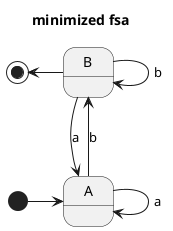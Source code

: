 @startuml

title **minimized fsa**
[*] -right-> A

A --> A : a
A --> B : b
B --> B : b
B --> A : a

B -left-> [*]

@enduml